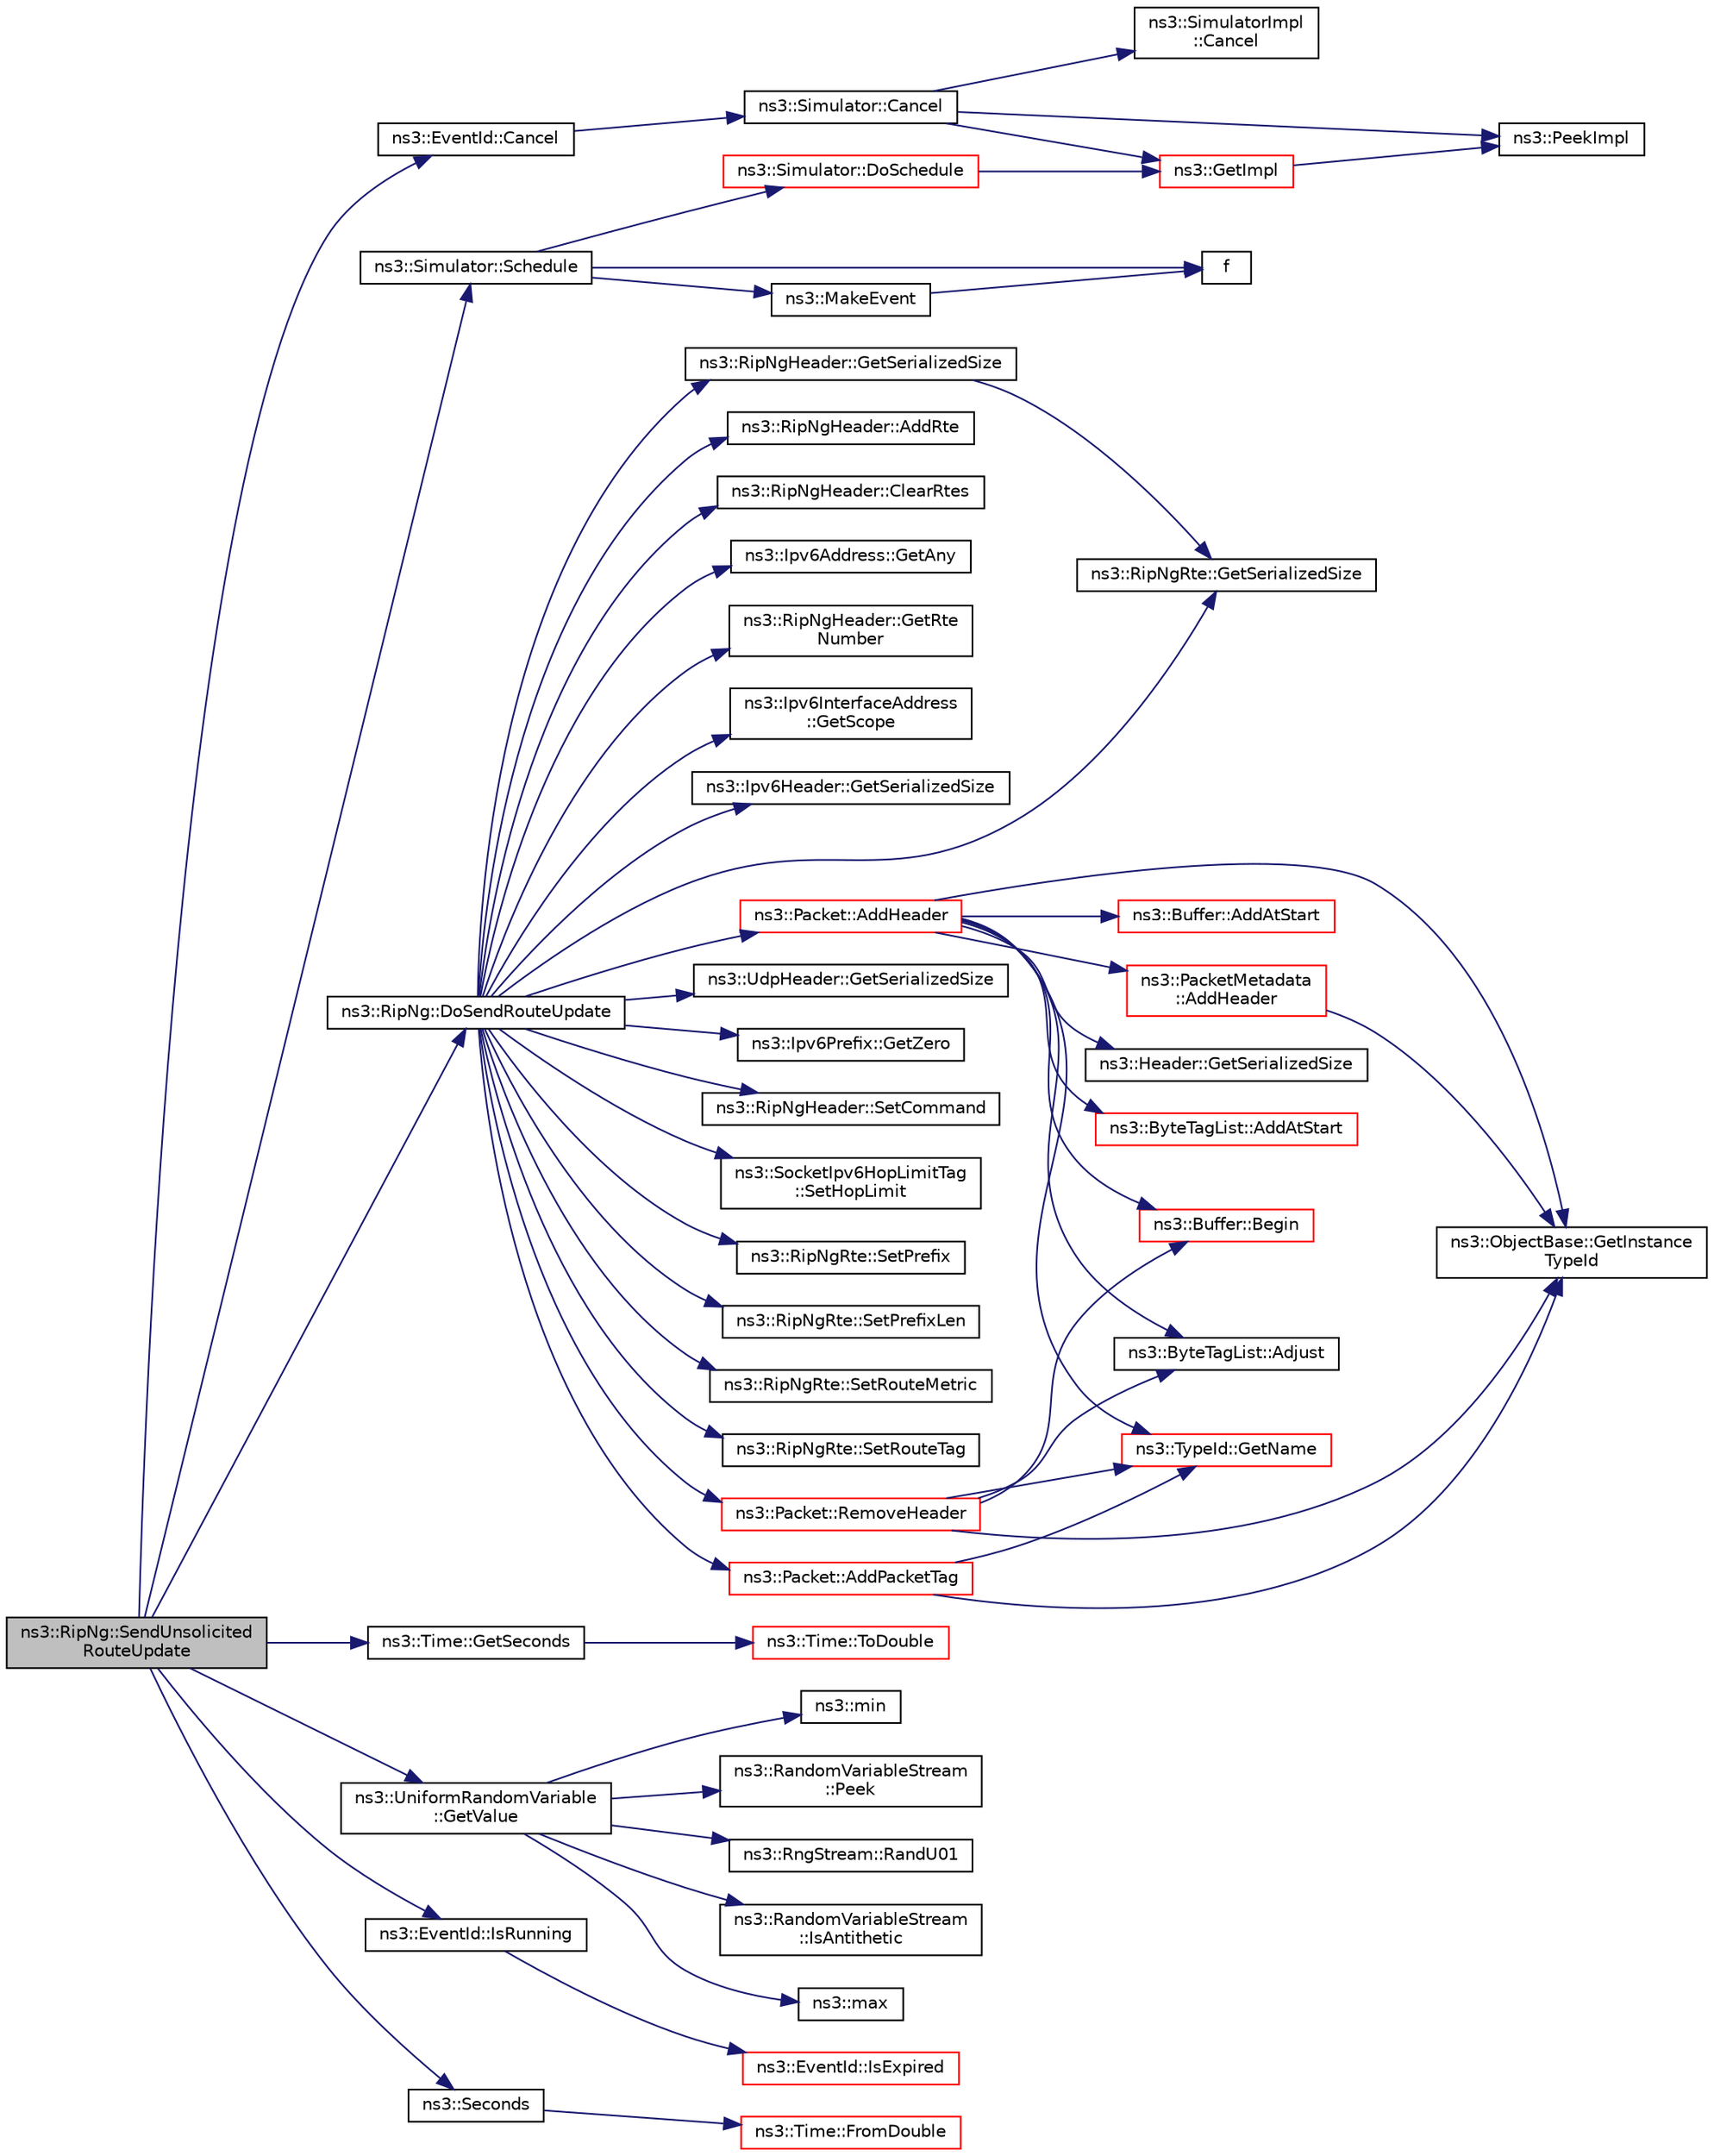 digraph "ns3::RipNg::SendUnsolicitedRouteUpdate"
{
 // LATEX_PDF_SIZE
  edge [fontname="Helvetica",fontsize="10",labelfontname="Helvetica",labelfontsize="10"];
  node [fontname="Helvetica",fontsize="10",shape=record];
  rankdir="LR";
  Node1 [label="ns3::RipNg::SendUnsolicited\lRouteUpdate",height=0.2,width=0.4,color="black", fillcolor="grey75", style="filled", fontcolor="black",tooltip="Send Unsolicited Routing Updates on all interfaces."];
  Node1 -> Node2 [color="midnightblue",fontsize="10",style="solid",fontname="Helvetica"];
  Node2 [label="ns3::EventId::Cancel",height=0.2,width=0.4,color="black", fillcolor="white", style="filled",URL="$classns3_1_1_event_id.html#a993ae94e48e014e1afd47edb16db7a11",tooltip="This method is syntactic sugar for the ns3::Simulator::Cancel method."];
  Node2 -> Node3 [color="midnightblue",fontsize="10",style="solid",fontname="Helvetica"];
  Node3 [label="ns3::Simulator::Cancel",height=0.2,width=0.4,color="black", fillcolor="white", style="filled",URL="$classns3_1_1_simulator.html#a1b903a62d6117ef28f7ba3c6500689bf",tooltip="Set the cancel bit on this event: the event's associated function will not be invoked when it expires..."];
  Node3 -> Node4 [color="midnightblue",fontsize="10",style="solid",fontname="Helvetica"];
  Node4 [label="ns3::SimulatorImpl\l::Cancel",height=0.2,width=0.4,color="black", fillcolor="white", style="filled",URL="$classns3_1_1_simulator_impl.html#ad117e616c99c915ddac6267a74804807",tooltip="Set the cancel bit on this event: the event's associated function will not be invoked when it expires..."];
  Node3 -> Node5 [color="midnightblue",fontsize="10",style="solid",fontname="Helvetica"];
  Node5 [label="ns3::GetImpl",height=0.2,width=0.4,color="red", fillcolor="white", style="filled",URL="$group__simulator.html#ga42eb4eddad41528d4d99794a3dae3fd0",tooltip="Get the SimulatorImpl singleton."];
  Node5 -> Node54 [color="midnightblue",fontsize="10",style="solid",fontname="Helvetica"];
  Node54 [label="ns3::PeekImpl",height=0.2,width=0.4,color="black", fillcolor="white", style="filled",URL="$group__simulator.html#ga233c5c38de117e4e4a5a9cd168694792",tooltip="Get the static SimulatorImpl instance."];
  Node3 -> Node54 [color="midnightblue",fontsize="10",style="solid",fontname="Helvetica"];
  Node1 -> Node56 [color="midnightblue",fontsize="10",style="solid",fontname="Helvetica"];
  Node56 [label="ns3::RipNg::DoSendRouteUpdate",height=0.2,width=0.4,color="black", fillcolor="white", style="filled",URL="$classns3_1_1_rip_ng.html#a110005349bf811e1b0f6af182298be15",tooltip="Send Routing Updates on all interfaces."];
  Node56 -> Node57 [color="midnightblue",fontsize="10",style="solid",fontname="Helvetica"];
  Node57 [label="ns3::Packet::AddHeader",height=0.2,width=0.4,color="red", fillcolor="white", style="filled",URL="$classns3_1_1_packet.html#a465108c595a0bc592095cbcab1832ed8",tooltip="Add header to this packet."];
  Node57 -> Node58 [color="midnightblue",fontsize="10",style="solid",fontname="Helvetica"];
  Node58 [label="ns3::ByteTagList::AddAtStart",height=0.2,width=0.4,color="red", fillcolor="white", style="filled",URL="$classns3_1_1_byte_tag_list.html#acb4563fbe4299c55af41ba7a166b71d5",tooltip="Make sure that all offsets are bigger than prependOffset which represents the location where new byte..."];
  Node57 -> Node64 [color="midnightblue",fontsize="10",style="solid",fontname="Helvetica"];
  Node64 [label="ns3::Buffer::AddAtStart",height=0.2,width=0.4,color="red", fillcolor="white", style="filled",URL="$classns3_1_1_buffer.html#a8abd8164c3671d3dadc98fc66fade7b1",tooltip=" "];
  Node57 -> Node74 [color="midnightblue",fontsize="10",style="solid",fontname="Helvetica"];
  Node74 [label="ns3::PacketMetadata\l::AddHeader",height=0.2,width=0.4,color="red", fillcolor="white", style="filled",URL="$classns3_1_1_packet_metadata.html#abdce736c4c5f647242f0808c0d2f9249",tooltip="Add an header."];
  Node74 -> Node19 [color="midnightblue",fontsize="10",style="solid",fontname="Helvetica"];
  Node19 [label="ns3::ObjectBase::GetInstance\lTypeId",height=0.2,width=0.4,color="black", fillcolor="white", style="filled",URL="$classns3_1_1_object_base.html#abe5b43a6f5b99a92a4c3122db31f06fb",tooltip="Get the most derived TypeId for this Object."];
  Node57 -> Node92 [color="midnightblue",fontsize="10",style="solid",fontname="Helvetica"];
  Node92 [label="ns3::ByteTagList::Adjust",height=0.2,width=0.4,color="black", fillcolor="white", style="filled",URL="$classns3_1_1_byte_tag_list.html#a1fec06d7e6daaf8039cf2a148e4090f2",tooltip="Adjust the offsets stored internally by the adjustment delta."];
  Node57 -> Node93 [color="midnightblue",fontsize="10",style="solid",fontname="Helvetica"];
  Node93 [label="ns3::Buffer::Begin",height=0.2,width=0.4,color="red", fillcolor="white", style="filled",URL="$classns3_1_1_buffer.html#acb977a0179de9abe4e295ce22023b4ca",tooltip=" "];
  Node57 -> Node19 [color="midnightblue",fontsize="10",style="solid",fontname="Helvetica"];
  Node57 -> Node15 [color="midnightblue",fontsize="10",style="solid",fontname="Helvetica"];
  Node15 [label="ns3::TypeId::GetName",height=0.2,width=0.4,color="red", fillcolor="white", style="filled",URL="$classns3_1_1_type_id.html#abc4965475a579c2afdc668d7a7d58374",tooltip="Get the name."];
  Node57 -> Node94 [color="midnightblue",fontsize="10",style="solid",fontname="Helvetica"];
  Node94 [label="ns3::Header::GetSerializedSize",height=0.2,width=0.4,color="black", fillcolor="white", style="filled",URL="$classns3_1_1_header.html#a6ef0497eabc1b1fb0ad42738eb73f934",tooltip=" "];
  Node56 -> Node96 [color="midnightblue",fontsize="10",style="solid",fontname="Helvetica"];
  Node96 [label="ns3::Packet::AddPacketTag",height=0.2,width=0.4,color="red", fillcolor="white", style="filled",URL="$classns3_1_1_packet.html#ac4a6bcd77e58bdc14c42a7d572d66cc9",tooltip="Add a packet tag."];
  Node96 -> Node19 [color="midnightblue",fontsize="10",style="solid",fontname="Helvetica"];
  Node96 -> Node15 [color="midnightblue",fontsize="10",style="solid",fontname="Helvetica"];
  Node56 -> Node102 [color="midnightblue",fontsize="10",style="solid",fontname="Helvetica"];
  Node102 [label="ns3::RipNgHeader::AddRte",height=0.2,width=0.4,color="black", fillcolor="white", style="filled",URL="$classns3_1_1_rip_ng_header.html#aff4addcf8979f24166e07c5c85547e3c",tooltip="Add a RTE to the message."];
  Node56 -> Node103 [color="midnightblue",fontsize="10",style="solid",fontname="Helvetica"];
  Node103 [label="ns3::RipNgHeader::ClearRtes",height=0.2,width=0.4,color="black", fillcolor="white", style="filled",URL="$classns3_1_1_rip_ng_header.html#a422816bd3c69a5457eba0e683de835f4",tooltip="Clear all the RTEs from the header."];
  Node56 -> Node104 [color="midnightblue",fontsize="10",style="solid",fontname="Helvetica"];
  Node104 [label="ns3::Ipv6Address::GetAny",height=0.2,width=0.4,color="black", fillcolor="white", style="filled",URL="$classns3_1_1_ipv6_address.html#a2783e8badfc98c8b0a8508bba6e1b91e",tooltip="Get the \"any\" (::) Ipv6Address."];
  Node56 -> Node105 [color="midnightblue",fontsize="10",style="solid",fontname="Helvetica"];
  Node105 [label="ns3::RipNgHeader::GetRte\lNumber",height=0.2,width=0.4,color="black", fillcolor="white", style="filled",URL="$classns3_1_1_rip_ng_header.html#a21c6758b9ce6f9206d18fa66f97657e1",tooltip="Get the number of RTE included in the message."];
  Node56 -> Node106 [color="midnightblue",fontsize="10",style="solid",fontname="Helvetica"];
  Node106 [label="ns3::Ipv6InterfaceAddress\l::GetScope",height=0.2,width=0.4,color="black", fillcolor="white", style="filled",URL="$classns3_1_1_ipv6_interface_address.html#a4485ddce4365f878d4078bb9ea78b290",tooltip="Get address scope."];
  Node56 -> Node107 [color="midnightblue",fontsize="10",style="solid",fontname="Helvetica"];
  Node107 [label="ns3::Ipv6Header::GetSerializedSize",height=0.2,width=0.4,color="black", fillcolor="white", style="filled",URL="$classns3_1_1_ipv6_header.html#a37a507d3cbc5fb9efc6c4ba36255fe75",tooltip="Get the serialized size of the packet."];
  Node56 -> Node108 [color="midnightblue",fontsize="10",style="solid",fontname="Helvetica"];
  Node108 [label="ns3::RipNgRte::GetSerializedSize",height=0.2,width=0.4,color="black", fillcolor="white", style="filled",URL="$classns3_1_1_rip_ng_rte.html#a7f0f8d6de2377baccb68e15bf76f5669",tooltip="Get the serialized size of the packet."];
  Node56 -> Node109 [color="midnightblue",fontsize="10",style="solid",fontname="Helvetica"];
  Node109 [label="ns3::RipNgHeader::GetSerializedSize",height=0.2,width=0.4,color="black", fillcolor="white", style="filled",URL="$classns3_1_1_rip_ng_header.html#a2d736e7f5b88e94f6af89300d56f835b",tooltip="Get the serialized size of the packet."];
  Node109 -> Node108 [color="midnightblue",fontsize="10",style="solid",fontname="Helvetica"];
  Node56 -> Node110 [color="midnightblue",fontsize="10",style="solid",fontname="Helvetica"];
  Node110 [label="ns3::UdpHeader::GetSerializedSize",height=0.2,width=0.4,color="black", fillcolor="white", style="filled",URL="$classns3_1_1_udp_header.html#a373a84b58a2d76e250778866e024e982",tooltip=" "];
  Node56 -> Node111 [color="midnightblue",fontsize="10",style="solid",fontname="Helvetica"];
  Node111 [label="ns3::Ipv6Prefix::GetZero",height=0.2,width=0.4,color="black", fillcolor="white", style="filled",URL="$classns3_1_1_ipv6_prefix.html#ab32d2dbadcd8fa048ff296cb0a0e34ff",tooltip="Get the zero prefix ( /0)."];
  Node56 -> Node112 [color="midnightblue",fontsize="10",style="solid",fontname="Helvetica"];
  Node112 [label="ns3::Packet::RemoveHeader",height=0.2,width=0.4,color="red", fillcolor="white", style="filled",URL="$classns3_1_1_packet.html#a0961eccf975d75f902d40956c93ba63e",tooltip="Deserialize and remove the header from the internal buffer."];
  Node112 -> Node92 [color="midnightblue",fontsize="10",style="solid",fontname="Helvetica"];
  Node112 -> Node93 [color="midnightblue",fontsize="10",style="solid",fontname="Helvetica"];
  Node112 -> Node19 [color="midnightblue",fontsize="10",style="solid",fontname="Helvetica"];
  Node112 -> Node15 [color="midnightblue",fontsize="10",style="solid",fontname="Helvetica"];
  Node56 -> Node116 [color="midnightblue",fontsize="10",style="solid",fontname="Helvetica"];
  Node116 [label="ns3::RipNgHeader::SetCommand",height=0.2,width=0.4,color="black", fillcolor="white", style="filled",URL="$classns3_1_1_rip_ng_header.html#a3960f8da70fe2d21b867770b8a47b2cc",tooltip="Set the command."];
  Node56 -> Node117 [color="midnightblue",fontsize="10",style="solid",fontname="Helvetica"];
  Node117 [label="ns3::SocketIpv6HopLimitTag\l::SetHopLimit",height=0.2,width=0.4,color="black", fillcolor="white", style="filled",URL="$classns3_1_1_socket_ipv6_hop_limit_tag.html#a788df60ac4c987e997e15ba8cb691b60",tooltip="Set the tag's Hop Limit."];
  Node56 -> Node118 [color="midnightblue",fontsize="10",style="solid",fontname="Helvetica"];
  Node118 [label="ns3::RipNgRte::SetPrefix",height=0.2,width=0.4,color="black", fillcolor="white", style="filled",URL="$classns3_1_1_rip_ng_rte.html#a405f3033dbdf82b9ac169d9894b01c5e",tooltip="Set the prefix."];
  Node56 -> Node119 [color="midnightblue",fontsize="10",style="solid",fontname="Helvetica"];
  Node119 [label="ns3::RipNgRte::SetPrefixLen",height=0.2,width=0.4,color="black", fillcolor="white", style="filled",URL="$classns3_1_1_rip_ng_rte.html#a65d28fd1e776d13560da86d7a01f59a5",tooltip="Set the prefix length."];
  Node56 -> Node120 [color="midnightblue",fontsize="10",style="solid",fontname="Helvetica"];
  Node120 [label="ns3::RipNgRte::SetRouteMetric",height=0.2,width=0.4,color="black", fillcolor="white", style="filled",URL="$classns3_1_1_rip_ng_rte.html#a7e3642309fa1f99ba7b99bf646e32dd8",tooltip="Set the route metric."];
  Node56 -> Node121 [color="midnightblue",fontsize="10",style="solid",fontname="Helvetica"];
  Node121 [label="ns3::RipNgRte::SetRouteTag",height=0.2,width=0.4,color="black", fillcolor="white", style="filled",URL="$classns3_1_1_rip_ng_rte.html#afb05e3f3cc1f2ce458f5c05474bff0b5",tooltip="Set the route tag."];
  Node1 -> Node122 [color="midnightblue",fontsize="10",style="solid",fontname="Helvetica"];
  Node122 [label="ns3::Time::GetSeconds",height=0.2,width=0.4,color="black", fillcolor="white", style="filled",URL="$classns3_1_1_time.html#a27cb7c22324e0447740929b024dbeb66",tooltip="Get an approximation of the time stored in this instance in the indicated unit."];
  Node122 -> Node123 [color="midnightblue",fontsize="10",style="solid",fontname="Helvetica"];
  Node123 [label="ns3::Time::ToDouble",height=0.2,width=0.4,color="red", fillcolor="white", style="filled",URL="$classns3_1_1_time.html#a1f1f3acb86e4ed17643ef4a9ed1564fe",tooltip="Get the Time value expressed in a particular unit."];
  Node1 -> Node136 [color="midnightblue",fontsize="10",style="solid",fontname="Helvetica"];
  Node136 [label="ns3::UniformRandomVariable\l::GetValue",height=0.2,width=0.4,color="black", fillcolor="white", style="filled",URL="$classns3_1_1_uniform_random_variable.html#a03822d8c86ac51e9aa83bbc73041386b",tooltip="Get the next random value, as a double in the specified range ."];
  Node136 -> Node137 [color="midnightblue",fontsize="10",style="solid",fontname="Helvetica"];
  Node137 [label="ns3::RandomVariableStream\l::IsAntithetic",height=0.2,width=0.4,color="black", fillcolor="white", style="filled",URL="$classns3_1_1_random_variable_stream.html#ae8f50692f36f1403a22d0cbb9c488db2",tooltip="Check if antithetic values will be generated."];
  Node136 -> Node99 [color="midnightblue",fontsize="10",style="solid",fontname="Helvetica"];
  Node99 [label="ns3::max",height=0.2,width=0.4,color="black", fillcolor="white", style="filled",URL="$namespacens3.html#a548291fa9e4e7d6a57814dfcbbebce9b",tooltip=" "];
  Node136 -> Node138 [color="midnightblue",fontsize="10",style="solid",fontname="Helvetica"];
  Node138 [label="ns3::min",height=0.2,width=0.4,color="black", fillcolor="white", style="filled",URL="$namespacens3.html#a66840605409c3caeff0d2a728b68dc6d",tooltip=" "];
  Node136 -> Node139 [color="midnightblue",fontsize="10",style="solid",fontname="Helvetica"];
  Node139 [label="ns3::RandomVariableStream\l::Peek",height=0.2,width=0.4,color="black", fillcolor="white", style="filled",URL="$classns3_1_1_random_variable_stream.html#a72b37a5c0a574a51df77d378d9101936",tooltip="Get the pointer to the underlying RngStream."];
  Node136 -> Node140 [color="midnightblue",fontsize="10",style="solid",fontname="Helvetica"];
  Node140 [label="ns3::RngStream::RandU01",height=0.2,width=0.4,color="black", fillcolor="white", style="filled",URL="$classns3_1_1_rng_stream.html#a46be36426b8bc712e9de468b63558c22",tooltip="Generate the next random number for this stream."];
  Node1 -> Node141 [color="midnightblue",fontsize="10",style="solid",fontname="Helvetica"];
  Node141 [label="ns3::EventId::IsRunning",height=0.2,width=0.4,color="black", fillcolor="white", style="filled",URL="$classns3_1_1_event_id.html#a8b41e6f8c54db6bede8a7dcaf917074a",tooltip="This method is syntactic sugar for !IsExpired()."];
  Node141 -> Node142 [color="midnightblue",fontsize="10",style="solid",fontname="Helvetica"];
  Node142 [label="ns3::EventId::IsExpired",height=0.2,width=0.4,color="red", fillcolor="white", style="filled",URL="$classns3_1_1_event_id.html#acc25141054209b1a286a5471a51bd0c0",tooltip="This method is syntactic sugar for the ns3::Simulator::IsExpired method."];
  Node1 -> Node145 [color="midnightblue",fontsize="10",style="solid",fontname="Helvetica"];
  Node145 [label="ns3::Simulator::Schedule",height=0.2,width=0.4,color="black", fillcolor="white", style="filled",URL="$classns3_1_1_simulator.html#a3da7d28335c8ac0e3e86781f766df241",tooltip="Schedule an event to expire after delay."];
  Node145 -> Node146 [color="midnightblue",fontsize="10",style="solid",fontname="Helvetica"];
  Node146 [label="ns3::Simulator::DoSchedule",height=0.2,width=0.4,color="red", fillcolor="white", style="filled",URL="$classns3_1_1_simulator.html#a47af23973938819bdc89cb2807e09ed5",tooltip="Implementation of the various Schedule methods."];
  Node146 -> Node5 [color="midnightblue",fontsize="10",style="solid",fontname="Helvetica"];
  Node145 -> Node155 [color="midnightblue",fontsize="10",style="solid",fontname="Helvetica"];
  Node155 [label="f",height=0.2,width=0.4,color="black", fillcolor="white", style="filled",URL="$80211b_8c.html#ae7ffc1a8f84fa47a0812b2f2b9627132",tooltip=" "];
  Node145 -> Node156 [color="midnightblue",fontsize="10",style="solid",fontname="Helvetica"];
  Node156 [label="ns3::MakeEvent",height=0.2,width=0.4,color="black", fillcolor="white", style="filled",URL="$group__makeeventfnptr.html#ga289a28a2497c18a9bd299e5e2014094b",tooltip="Make an EventImpl from a function pointer taking varying numbers of arguments."];
  Node156 -> Node155 [color="midnightblue",fontsize="10",style="solid",fontname="Helvetica"];
  Node1 -> Node157 [color="midnightblue",fontsize="10",style="solid",fontname="Helvetica"];
  Node157 [label="ns3::Seconds",height=0.2,width=0.4,color="black", fillcolor="white", style="filled",URL="$group__timecivil.html#ga33c34b816f8ff6628e33d5c8e9713b9e",tooltip="Construct a Time in the indicated unit."];
  Node157 -> Node131 [color="midnightblue",fontsize="10",style="solid",fontname="Helvetica"];
  Node131 [label="ns3::Time::FromDouble",height=0.2,width=0.4,color="red", fillcolor="white", style="filled",URL="$classns3_1_1_time.html#a60e845f4a74e62495b86356afe604cb4",tooltip="Create a Time equal to value in unit unit."];
}
